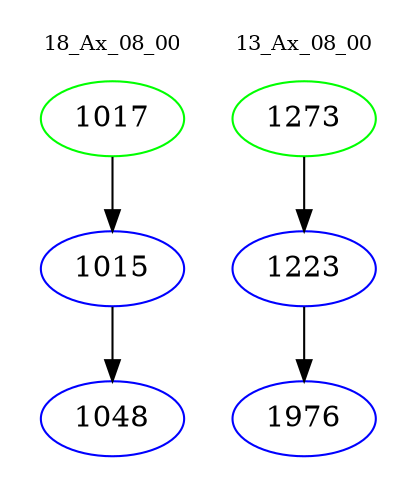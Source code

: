 digraph{
subgraph cluster_0 {
color = white
label = "18_Ax_08_00";
fontsize=10;
T0_1017 [label="1017", color="green"]
T0_1017 -> T0_1015 [color="black"]
T0_1015 [label="1015", color="blue"]
T0_1015 -> T0_1048 [color="black"]
T0_1048 [label="1048", color="blue"]
}
subgraph cluster_1 {
color = white
label = "13_Ax_08_00";
fontsize=10;
T1_1273 [label="1273", color="green"]
T1_1273 -> T1_1223 [color="black"]
T1_1223 [label="1223", color="blue"]
T1_1223 -> T1_1976 [color="black"]
T1_1976 [label="1976", color="blue"]
}
}
